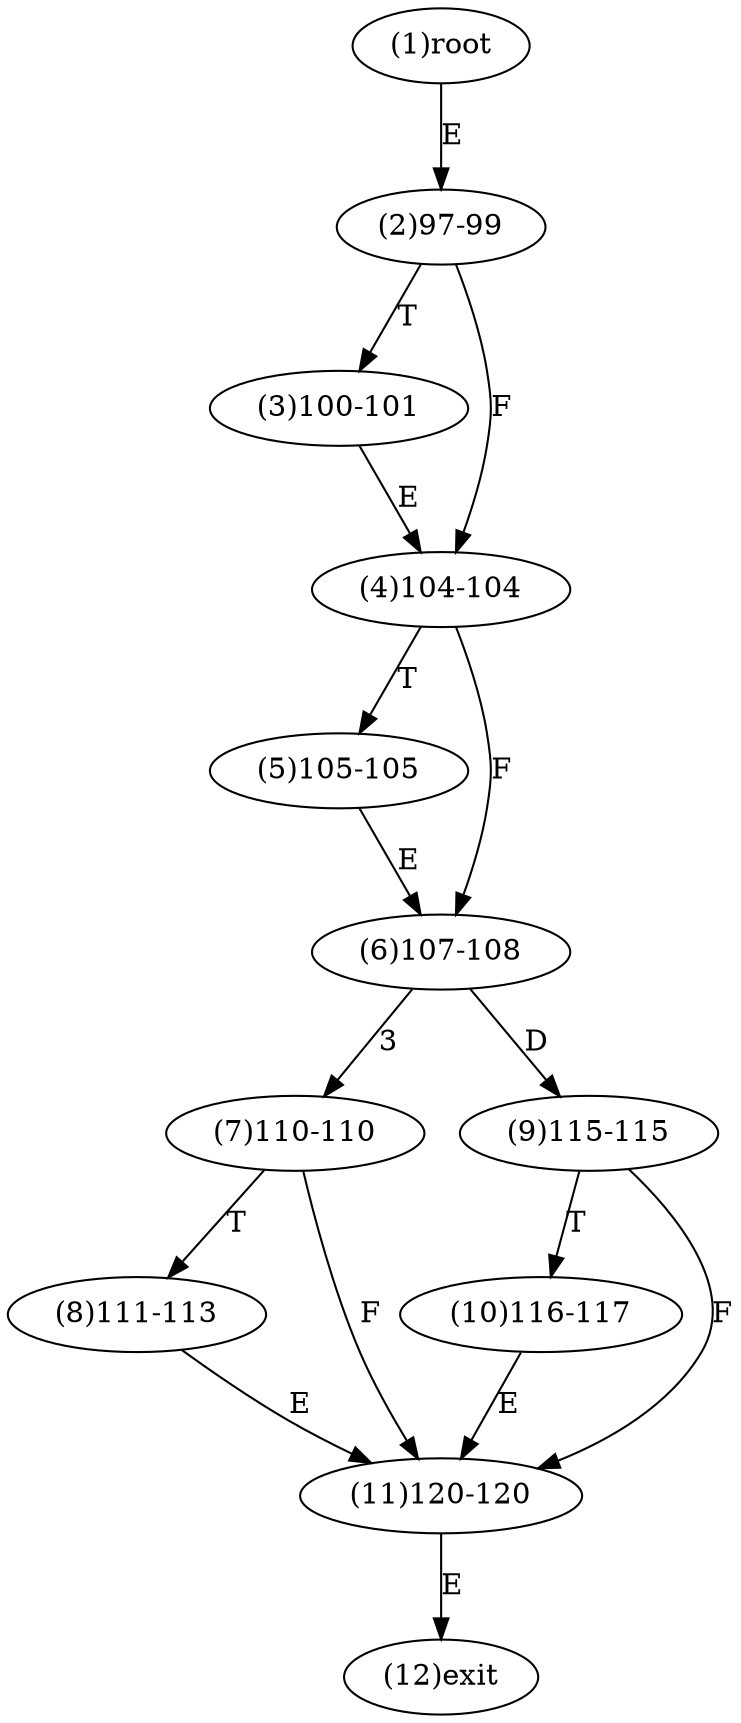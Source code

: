 digraph "" { 
1[ label="(1)root"];
2[ label="(2)97-99"];
3[ label="(3)100-101"];
4[ label="(4)104-104"];
5[ label="(5)105-105"];
6[ label="(6)107-108"];
7[ label="(7)110-110"];
8[ label="(8)111-113"];
9[ label="(9)115-115"];
10[ label="(10)116-117"];
11[ label="(11)120-120"];
12[ label="(12)exit"];
1->2[ label="E"];
2->4[ label="F"];
2->3[ label="T"];
3->4[ label="E"];
4->6[ label="F"];
4->5[ label="T"];
5->6[ label="E"];
6->7[ label="3"];
6->9[ label="D"];
7->11[ label="F"];
7->8[ label="T"];
8->11[ label="E"];
9->11[ label="F"];
9->10[ label="T"];
10->11[ label="E"];
11->12[ label="E"];
}